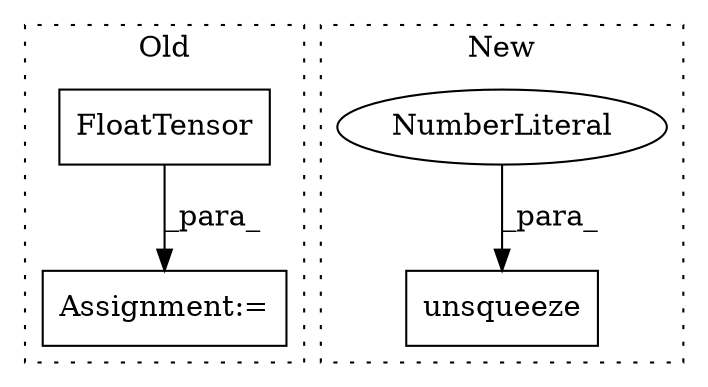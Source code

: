 digraph G {
subgraph cluster0 {
1 [label="FloatTensor" a="32" s="7468,7496" l="12,1" shape="box"];
4 [label="Assignment:=" a="7" s="7461" l="1" shape="box"];
label = "Old";
style="dotted";
}
subgraph cluster1 {
2 [label="unsqueeze" a="32" s="8181,8192" l="10,1" shape="box"];
3 [label="NumberLiteral" a="34" s="8191" l="1" shape="ellipse"];
label = "New";
style="dotted";
}
1 -> 4 [label="_para_"];
3 -> 2 [label="_para_"];
}